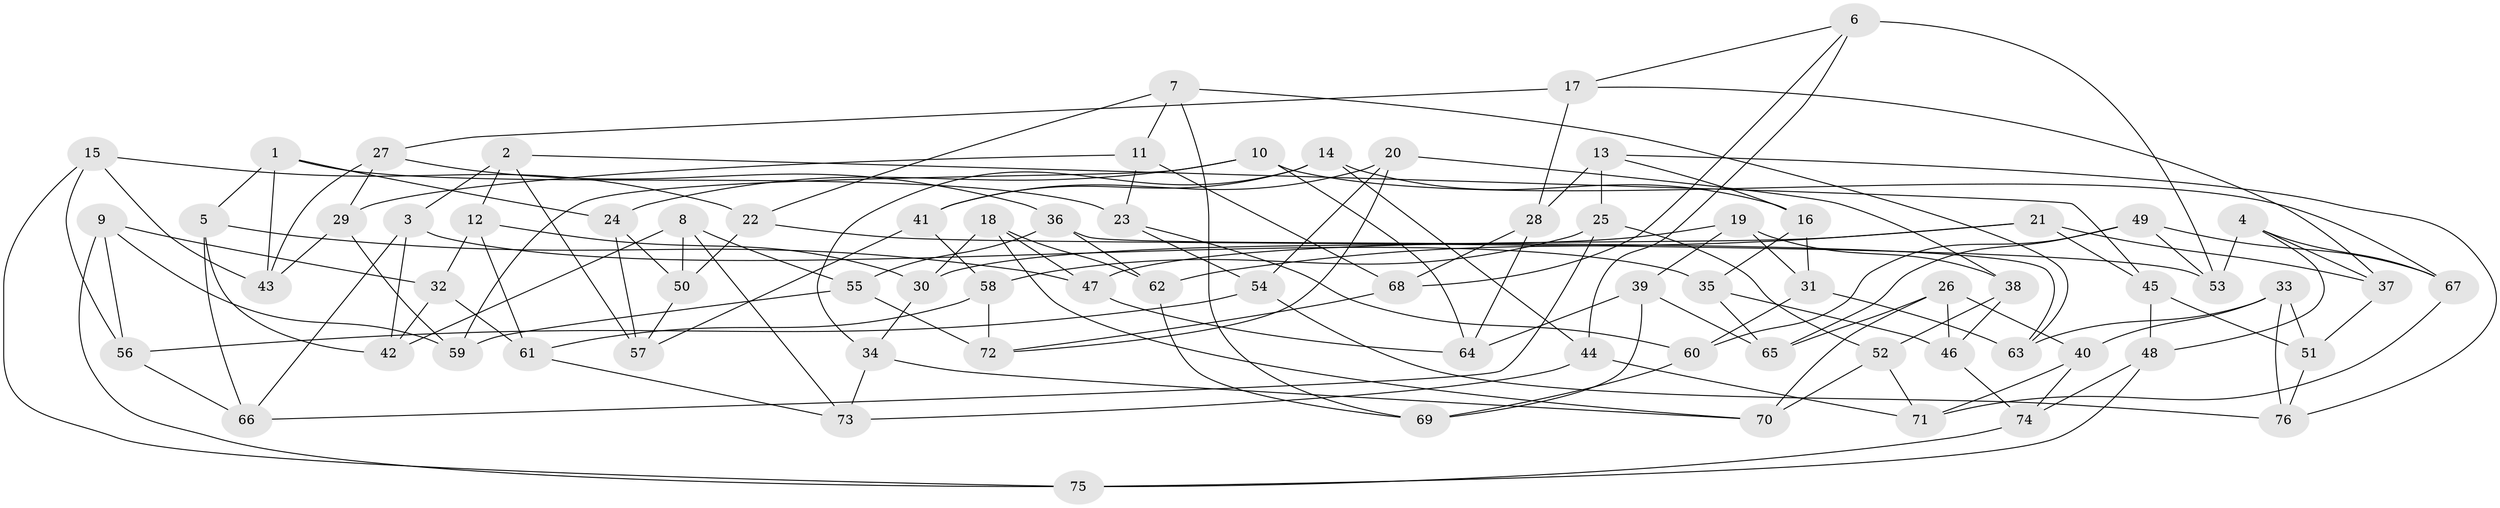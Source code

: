 // Generated by graph-tools (version 1.1) at 2025/11/02/27/25 16:11:48]
// undirected, 76 vertices, 152 edges
graph export_dot {
graph [start="1"]
  node [color=gray90,style=filled];
  1;
  2;
  3;
  4;
  5;
  6;
  7;
  8;
  9;
  10;
  11;
  12;
  13;
  14;
  15;
  16;
  17;
  18;
  19;
  20;
  21;
  22;
  23;
  24;
  25;
  26;
  27;
  28;
  29;
  30;
  31;
  32;
  33;
  34;
  35;
  36;
  37;
  38;
  39;
  40;
  41;
  42;
  43;
  44;
  45;
  46;
  47;
  48;
  49;
  50;
  51;
  52;
  53;
  54;
  55;
  56;
  57;
  58;
  59;
  60;
  61;
  62;
  63;
  64;
  65;
  66;
  67;
  68;
  69;
  70;
  71;
  72;
  73;
  74;
  75;
  76;
  1 -- 23;
  1 -- 5;
  1 -- 43;
  1 -- 24;
  2 -- 12;
  2 -- 45;
  2 -- 3;
  2 -- 57;
  3 -- 42;
  3 -- 66;
  3 -- 35;
  4 -- 67;
  4 -- 37;
  4 -- 53;
  4 -- 48;
  5 -- 42;
  5 -- 47;
  5 -- 66;
  6 -- 44;
  6 -- 68;
  6 -- 17;
  6 -- 53;
  7 -- 11;
  7 -- 63;
  7 -- 22;
  7 -- 69;
  8 -- 73;
  8 -- 50;
  8 -- 42;
  8 -- 55;
  9 -- 59;
  9 -- 32;
  9 -- 75;
  9 -- 56;
  10 -- 24;
  10 -- 59;
  10 -- 67;
  10 -- 64;
  11 -- 68;
  11 -- 29;
  11 -- 23;
  12 -- 32;
  12 -- 61;
  12 -- 30;
  13 -- 16;
  13 -- 25;
  13 -- 76;
  13 -- 28;
  14 -- 41;
  14 -- 16;
  14 -- 44;
  14 -- 34;
  15 -- 56;
  15 -- 22;
  15 -- 75;
  15 -- 43;
  16 -- 35;
  16 -- 31;
  17 -- 28;
  17 -- 37;
  17 -- 27;
  18 -- 70;
  18 -- 30;
  18 -- 47;
  18 -- 62;
  19 -- 31;
  19 -- 38;
  19 -- 30;
  19 -- 39;
  20 -- 38;
  20 -- 41;
  20 -- 54;
  20 -- 72;
  21 -- 62;
  21 -- 37;
  21 -- 47;
  21 -- 45;
  22 -- 50;
  22 -- 53;
  23 -- 60;
  23 -- 54;
  24 -- 50;
  24 -- 57;
  25 -- 58;
  25 -- 66;
  25 -- 52;
  26 -- 70;
  26 -- 65;
  26 -- 46;
  26 -- 40;
  27 -- 43;
  27 -- 29;
  27 -- 36;
  28 -- 68;
  28 -- 64;
  29 -- 59;
  29 -- 43;
  30 -- 34;
  31 -- 60;
  31 -- 63;
  32 -- 61;
  32 -- 42;
  33 -- 51;
  33 -- 63;
  33 -- 76;
  33 -- 40;
  34 -- 70;
  34 -- 73;
  35 -- 46;
  35 -- 65;
  36 -- 63;
  36 -- 55;
  36 -- 62;
  37 -- 51;
  38 -- 46;
  38 -- 52;
  39 -- 69;
  39 -- 64;
  39 -- 65;
  40 -- 71;
  40 -- 74;
  41 -- 57;
  41 -- 58;
  44 -- 71;
  44 -- 73;
  45 -- 51;
  45 -- 48;
  46 -- 74;
  47 -- 64;
  48 -- 75;
  48 -- 74;
  49 -- 65;
  49 -- 67;
  49 -- 53;
  49 -- 60;
  50 -- 57;
  51 -- 76;
  52 -- 71;
  52 -- 70;
  54 -- 76;
  54 -- 56;
  55 -- 59;
  55 -- 72;
  56 -- 66;
  58 -- 72;
  58 -- 61;
  60 -- 69;
  61 -- 73;
  62 -- 69;
  67 -- 71;
  68 -- 72;
  74 -- 75;
}
